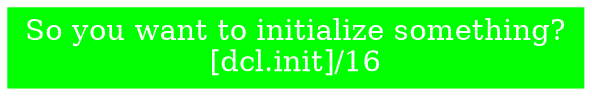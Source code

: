 digraph initialization {
    start [label="So you want to initialize something?\n[dcl.init]/16", style=filled, fillcolor=green, shape=box, color=green, fontcolor=white]
}
